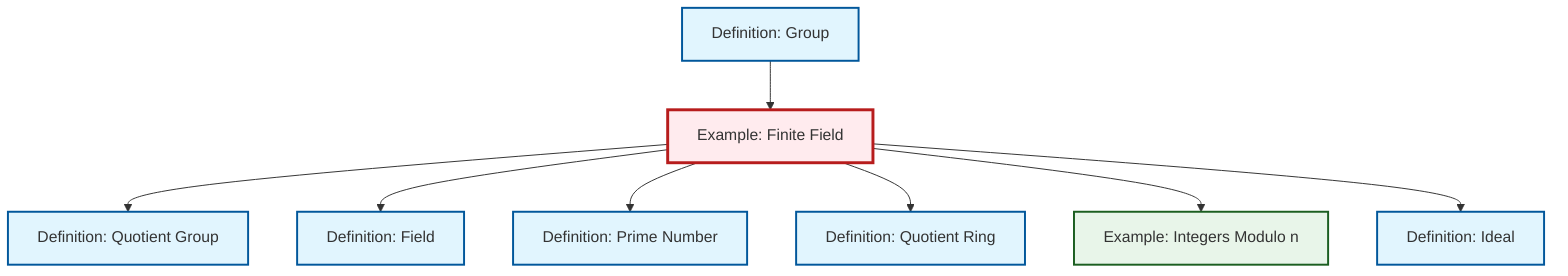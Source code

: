 graph TD
    classDef definition fill:#e1f5fe,stroke:#01579b,stroke-width:2px
    classDef theorem fill:#f3e5f5,stroke:#4a148c,stroke-width:2px
    classDef axiom fill:#fff3e0,stroke:#e65100,stroke-width:2px
    classDef example fill:#e8f5e9,stroke:#1b5e20,stroke-width:2px
    classDef current fill:#ffebee,stroke:#b71c1c,stroke-width:3px
    ex-finite-field["Example: Finite Field"]:::example
    def-quotient-ring["Definition: Quotient Ring"]:::definition
    def-ideal["Definition: Ideal"]:::definition
    def-group["Definition: Group"]:::definition
    def-prime["Definition: Prime Number"]:::definition
    def-quotient-group["Definition: Quotient Group"]:::definition
    def-field["Definition: Field"]:::definition
    ex-quotient-integers-mod-n["Example: Integers Modulo n"]:::example
    ex-finite-field --> def-quotient-group
    ex-finite-field --> def-field
    ex-finite-field --> def-prime
    def-group --> ex-finite-field
    ex-finite-field --> def-quotient-ring
    ex-finite-field --> ex-quotient-integers-mod-n
    ex-finite-field --> def-ideal
    class ex-finite-field current